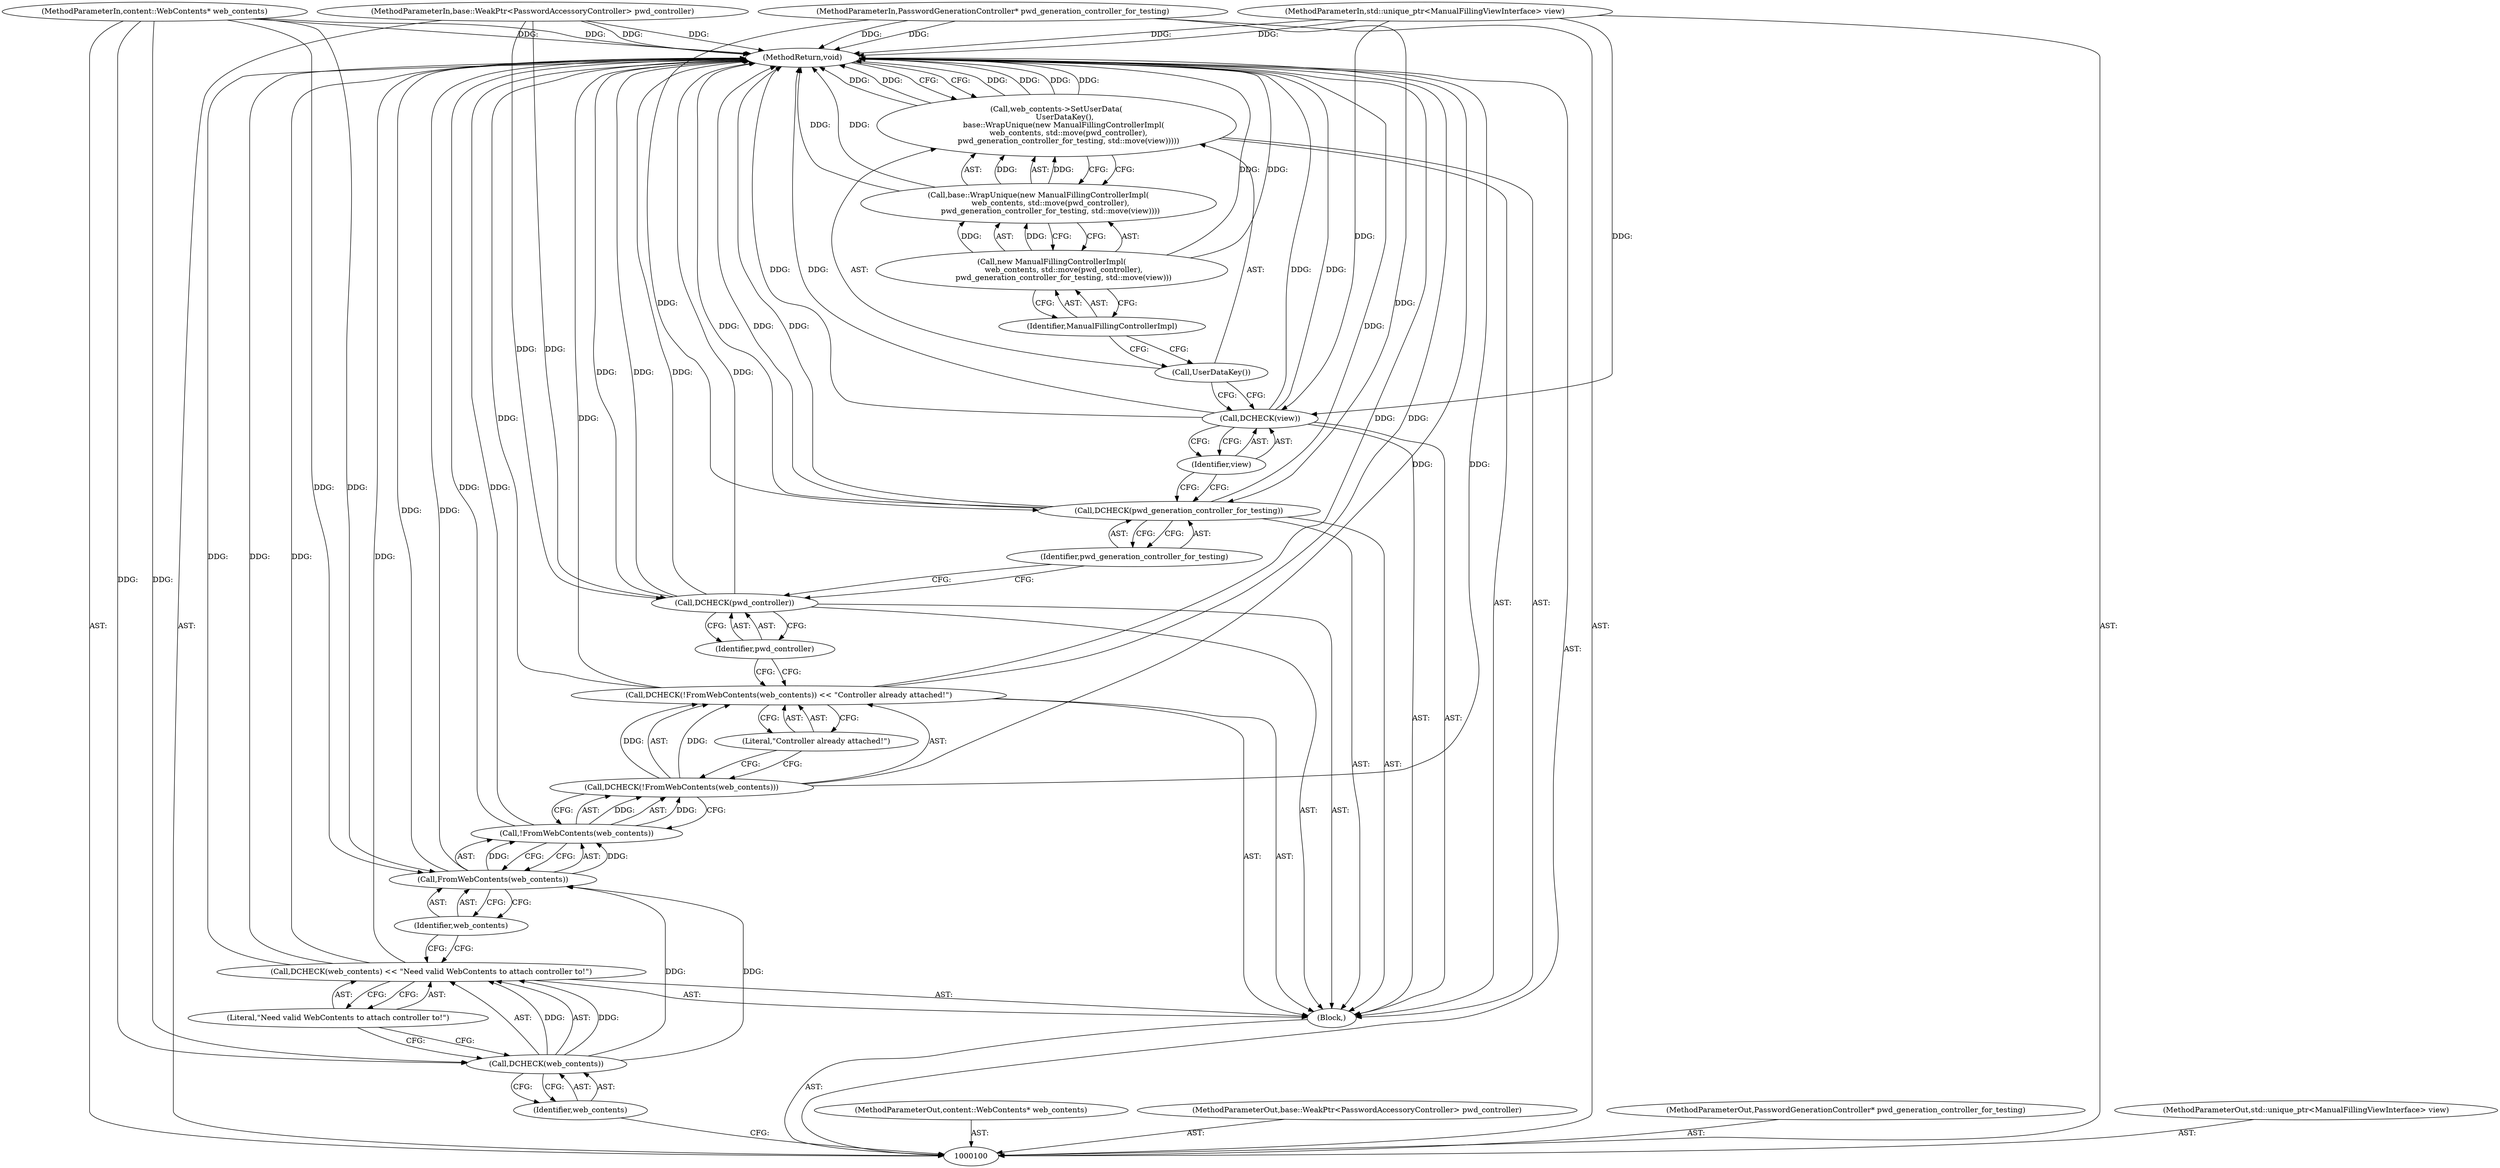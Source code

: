 digraph "0_Chrome_961d0cda4cfc3bcf04aa48ccc32772d63af12d9b_1" {
"1000127" [label="(MethodReturn,void)"];
"1000121" [label="(Identifier,view)"];
"1000120" [label="(Call,DCHECK(view))"];
"1000122" [label="(Call,web_contents->SetUserData(\n       UserDataKey(),\n      base::WrapUnique(new ManualFillingControllerImpl(\n          web_contents, std::move(pwd_controller),\n          pwd_generation_controller_for_testing, std::move(view)))))"];
"1000123" [label="(Call,UserDataKey())"];
"1000125" [label="(Call,new ManualFillingControllerImpl(\n          web_contents, std::move(pwd_controller),\n          pwd_generation_controller_for_testing, std::move(view)))"];
"1000126" [label="(Identifier,ManualFillingControllerImpl)"];
"1000124" [label="(Call,base::WrapUnique(new ManualFillingControllerImpl(\n          web_contents, std::move(pwd_controller),\n          pwd_generation_controller_for_testing, std::move(view))))"];
"1000101" [label="(MethodParameterIn,content::WebContents* web_contents)"];
"1000169" [label="(MethodParameterOut,content::WebContents* web_contents)"];
"1000102" [label="(MethodParameterIn,base::WeakPtr<PasswordAccessoryController> pwd_controller)"];
"1000170" [label="(MethodParameterOut,base::WeakPtr<PasswordAccessoryController> pwd_controller)"];
"1000103" [label="(MethodParameterIn,PasswordGenerationController* pwd_generation_controller_for_testing)"];
"1000171" [label="(MethodParameterOut,PasswordGenerationController* pwd_generation_controller_for_testing)"];
"1000104" [label="(MethodParameterIn,std::unique_ptr<ManualFillingViewInterface> view)"];
"1000172" [label="(MethodParameterOut,std::unique_ptr<ManualFillingViewInterface> view)"];
"1000105" [label="(Block,)"];
"1000108" [label="(Identifier,web_contents)"];
"1000109" [label="(Literal,\"Need valid WebContents to attach controller to!\")"];
"1000106" [label="(Call,DCHECK(web_contents) << \"Need valid WebContents to attach controller to!\")"];
"1000107" [label="(Call,DCHECK(web_contents))"];
"1000112" [label="(Call,!FromWebContents(web_contents))"];
"1000113" [label="(Call,FromWebContents(web_contents))"];
"1000114" [label="(Identifier,web_contents)"];
"1000110" [label="(Call,DCHECK(!FromWebContents(web_contents)) << \"Controller already attached!\")"];
"1000111" [label="(Call,DCHECK(!FromWebContents(web_contents)))"];
"1000115" [label="(Literal,\"Controller already attached!\")"];
"1000117" [label="(Identifier,pwd_controller)"];
"1000116" [label="(Call,DCHECK(pwd_controller))"];
"1000118" [label="(Call,DCHECK(pwd_generation_controller_for_testing))"];
"1000119" [label="(Identifier,pwd_generation_controller_for_testing)"];
"1000127" -> "1000100"  [label="AST: "];
"1000127" -> "1000122"  [label="CFG: "];
"1000116" -> "1000127"  [label="DDG: "];
"1000116" -> "1000127"  [label="DDG: "];
"1000125" -> "1000127"  [label="DDG: "];
"1000124" -> "1000127"  [label="DDG: "];
"1000106" -> "1000127"  [label="DDG: "];
"1000106" -> "1000127"  [label="DDG: "];
"1000104" -> "1000127"  [label="DDG: "];
"1000113" -> "1000127"  [label="DDG: "];
"1000122" -> "1000127"  [label="DDG: "];
"1000122" -> "1000127"  [label="DDG: "];
"1000122" -> "1000127"  [label="DDG: "];
"1000103" -> "1000127"  [label="DDG: "];
"1000120" -> "1000127"  [label="DDG: "];
"1000120" -> "1000127"  [label="DDG: "];
"1000118" -> "1000127"  [label="DDG: "];
"1000118" -> "1000127"  [label="DDG: "];
"1000102" -> "1000127"  [label="DDG: "];
"1000111" -> "1000127"  [label="DDG: "];
"1000112" -> "1000127"  [label="DDG: "];
"1000101" -> "1000127"  [label="DDG: "];
"1000110" -> "1000127"  [label="DDG: "];
"1000110" -> "1000127"  [label="DDG: "];
"1000121" -> "1000120"  [label="AST: "];
"1000121" -> "1000118"  [label="CFG: "];
"1000120" -> "1000121"  [label="CFG: "];
"1000120" -> "1000105"  [label="AST: "];
"1000120" -> "1000121"  [label="CFG: "];
"1000121" -> "1000120"  [label="AST: "];
"1000123" -> "1000120"  [label="CFG: "];
"1000120" -> "1000127"  [label="DDG: "];
"1000120" -> "1000127"  [label="DDG: "];
"1000104" -> "1000120"  [label="DDG: "];
"1000122" -> "1000105"  [label="AST: "];
"1000122" -> "1000124"  [label="CFG: "];
"1000123" -> "1000122"  [label="AST: "];
"1000124" -> "1000122"  [label="AST: "];
"1000127" -> "1000122"  [label="CFG: "];
"1000122" -> "1000127"  [label="DDG: "];
"1000122" -> "1000127"  [label="DDG: "];
"1000122" -> "1000127"  [label="DDG: "];
"1000124" -> "1000122"  [label="DDG: "];
"1000123" -> "1000122"  [label="AST: "];
"1000123" -> "1000120"  [label="CFG: "];
"1000126" -> "1000123"  [label="CFG: "];
"1000125" -> "1000124"  [label="AST: "];
"1000125" -> "1000126"  [label="CFG: "];
"1000126" -> "1000125"  [label="AST: "];
"1000124" -> "1000125"  [label="CFG: "];
"1000125" -> "1000127"  [label="DDG: "];
"1000125" -> "1000124"  [label="DDG: "];
"1000126" -> "1000125"  [label="AST: "];
"1000126" -> "1000123"  [label="CFG: "];
"1000125" -> "1000126"  [label="CFG: "];
"1000124" -> "1000122"  [label="AST: "];
"1000124" -> "1000125"  [label="CFG: "];
"1000125" -> "1000124"  [label="AST: "];
"1000122" -> "1000124"  [label="CFG: "];
"1000124" -> "1000127"  [label="DDG: "];
"1000124" -> "1000122"  [label="DDG: "];
"1000125" -> "1000124"  [label="DDG: "];
"1000101" -> "1000100"  [label="AST: "];
"1000101" -> "1000127"  [label="DDG: "];
"1000101" -> "1000107"  [label="DDG: "];
"1000101" -> "1000113"  [label="DDG: "];
"1000169" -> "1000100"  [label="AST: "];
"1000102" -> "1000100"  [label="AST: "];
"1000102" -> "1000127"  [label="DDG: "];
"1000102" -> "1000116"  [label="DDG: "];
"1000170" -> "1000100"  [label="AST: "];
"1000103" -> "1000100"  [label="AST: "];
"1000103" -> "1000127"  [label="DDG: "];
"1000103" -> "1000118"  [label="DDG: "];
"1000171" -> "1000100"  [label="AST: "];
"1000104" -> "1000100"  [label="AST: "];
"1000104" -> "1000127"  [label="DDG: "];
"1000104" -> "1000120"  [label="DDG: "];
"1000172" -> "1000100"  [label="AST: "];
"1000105" -> "1000100"  [label="AST: "];
"1000106" -> "1000105"  [label="AST: "];
"1000110" -> "1000105"  [label="AST: "];
"1000116" -> "1000105"  [label="AST: "];
"1000118" -> "1000105"  [label="AST: "];
"1000120" -> "1000105"  [label="AST: "];
"1000122" -> "1000105"  [label="AST: "];
"1000108" -> "1000107"  [label="AST: "];
"1000108" -> "1000100"  [label="CFG: "];
"1000107" -> "1000108"  [label="CFG: "];
"1000109" -> "1000106"  [label="AST: "];
"1000109" -> "1000107"  [label="CFG: "];
"1000106" -> "1000109"  [label="CFG: "];
"1000106" -> "1000105"  [label="AST: "];
"1000106" -> "1000109"  [label="CFG: "];
"1000107" -> "1000106"  [label="AST: "];
"1000109" -> "1000106"  [label="AST: "];
"1000114" -> "1000106"  [label="CFG: "];
"1000106" -> "1000127"  [label="DDG: "];
"1000106" -> "1000127"  [label="DDG: "];
"1000107" -> "1000106"  [label="DDG: "];
"1000107" -> "1000106"  [label="AST: "];
"1000107" -> "1000108"  [label="CFG: "];
"1000108" -> "1000107"  [label="AST: "];
"1000109" -> "1000107"  [label="CFG: "];
"1000107" -> "1000106"  [label="DDG: "];
"1000101" -> "1000107"  [label="DDG: "];
"1000107" -> "1000113"  [label="DDG: "];
"1000112" -> "1000111"  [label="AST: "];
"1000112" -> "1000113"  [label="CFG: "];
"1000113" -> "1000112"  [label="AST: "];
"1000111" -> "1000112"  [label="CFG: "];
"1000112" -> "1000127"  [label="DDG: "];
"1000112" -> "1000111"  [label="DDG: "];
"1000113" -> "1000112"  [label="DDG: "];
"1000113" -> "1000112"  [label="AST: "];
"1000113" -> "1000114"  [label="CFG: "];
"1000114" -> "1000113"  [label="AST: "];
"1000112" -> "1000113"  [label="CFG: "];
"1000113" -> "1000127"  [label="DDG: "];
"1000113" -> "1000112"  [label="DDG: "];
"1000107" -> "1000113"  [label="DDG: "];
"1000101" -> "1000113"  [label="DDG: "];
"1000114" -> "1000113"  [label="AST: "];
"1000114" -> "1000106"  [label="CFG: "];
"1000113" -> "1000114"  [label="CFG: "];
"1000110" -> "1000105"  [label="AST: "];
"1000110" -> "1000115"  [label="CFG: "];
"1000111" -> "1000110"  [label="AST: "];
"1000115" -> "1000110"  [label="AST: "];
"1000117" -> "1000110"  [label="CFG: "];
"1000110" -> "1000127"  [label="DDG: "];
"1000110" -> "1000127"  [label="DDG: "];
"1000111" -> "1000110"  [label="DDG: "];
"1000111" -> "1000110"  [label="AST: "];
"1000111" -> "1000112"  [label="CFG: "];
"1000112" -> "1000111"  [label="AST: "];
"1000115" -> "1000111"  [label="CFG: "];
"1000111" -> "1000127"  [label="DDG: "];
"1000111" -> "1000110"  [label="DDG: "];
"1000112" -> "1000111"  [label="DDG: "];
"1000115" -> "1000110"  [label="AST: "];
"1000115" -> "1000111"  [label="CFG: "];
"1000110" -> "1000115"  [label="CFG: "];
"1000117" -> "1000116"  [label="AST: "];
"1000117" -> "1000110"  [label="CFG: "];
"1000116" -> "1000117"  [label="CFG: "];
"1000116" -> "1000105"  [label="AST: "];
"1000116" -> "1000117"  [label="CFG: "];
"1000117" -> "1000116"  [label="AST: "];
"1000119" -> "1000116"  [label="CFG: "];
"1000116" -> "1000127"  [label="DDG: "];
"1000116" -> "1000127"  [label="DDG: "];
"1000102" -> "1000116"  [label="DDG: "];
"1000118" -> "1000105"  [label="AST: "];
"1000118" -> "1000119"  [label="CFG: "];
"1000119" -> "1000118"  [label="AST: "];
"1000121" -> "1000118"  [label="CFG: "];
"1000118" -> "1000127"  [label="DDG: "];
"1000118" -> "1000127"  [label="DDG: "];
"1000103" -> "1000118"  [label="DDG: "];
"1000119" -> "1000118"  [label="AST: "];
"1000119" -> "1000116"  [label="CFG: "];
"1000118" -> "1000119"  [label="CFG: "];
}
